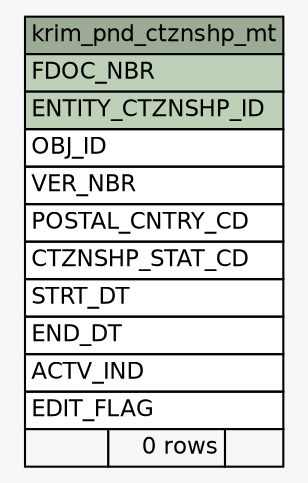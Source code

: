 // dot 2.28.0 on Mac OS X 10.7.2
// SchemaSpy rev 590
digraph "krim_pnd_ctznshp_mt" {
  graph [
    rankdir="RL"
    bgcolor="#f7f7f7"
    nodesep="0.18"
    ranksep="0.46"
    fontname="Helvetica"
    fontsize="11"
  ];
  node [
    fontname="Helvetica"
    fontsize="11"
    shape="plaintext"
  ];
  edge [
    arrowsize="0.8"
  ];
  "krim_pnd_ctznshp_mt" [
    label=<
    <TABLE BORDER="0" CELLBORDER="1" CELLSPACING="0" BGCOLOR="#ffffff">
      <TR><TD COLSPAN="3" BGCOLOR="#9bab96" ALIGN="CENTER">krim_pnd_ctznshp_mt</TD></TR>
      <TR><TD PORT="FDOC_NBR" COLSPAN="3" BGCOLOR="#bed1b8" ALIGN="LEFT">FDOC_NBR</TD></TR>
      <TR><TD PORT="ENTITY_CTZNSHP_ID" COLSPAN="3" BGCOLOR="#bed1b8" ALIGN="LEFT">ENTITY_CTZNSHP_ID</TD></TR>
      <TR><TD PORT="OBJ_ID" COLSPAN="3" ALIGN="LEFT">OBJ_ID</TD></TR>
      <TR><TD PORT="VER_NBR" COLSPAN="3" ALIGN="LEFT">VER_NBR</TD></TR>
      <TR><TD PORT="POSTAL_CNTRY_CD" COLSPAN="3" ALIGN="LEFT">POSTAL_CNTRY_CD</TD></TR>
      <TR><TD PORT="CTZNSHP_STAT_CD" COLSPAN="3" ALIGN="LEFT">CTZNSHP_STAT_CD</TD></TR>
      <TR><TD PORT="STRT_DT" COLSPAN="3" ALIGN="LEFT">STRT_DT</TD></TR>
      <TR><TD PORT="END_DT" COLSPAN="3" ALIGN="LEFT">END_DT</TD></TR>
      <TR><TD PORT="ACTV_IND" COLSPAN="3" ALIGN="LEFT">ACTV_IND</TD></TR>
      <TR><TD PORT="EDIT_FLAG" COLSPAN="3" ALIGN="LEFT">EDIT_FLAG</TD></TR>
      <TR><TD ALIGN="LEFT" BGCOLOR="#f7f7f7">  </TD><TD ALIGN="RIGHT" BGCOLOR="#f7f7f7">0 rows</TD><TD ALIGN="RIGHT" BGCOLOR="#f7f7f7">  </TD></TR>
    </TABLE>>
    URL="tables/krim_pnd_ctznshp_mt.html"
    tooltip="krim_pnd_ctznshp_mt"
  ];
}
